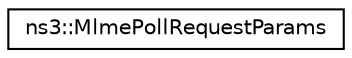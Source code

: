 digraph "Graphical Class Hierarchy"
{
 // LATEX_PDF_SIZE
  edge [fontname="Helvetica",fontsize="10",labelfontname="Helvetica",labelfontsize="10"];
  node [fontname="Helvetica",fontsize="10",shape=record];
  rankdir="LR";
  Node0 [label="ns3::MlmePollRequestParams",height=0.2,width=0.4,color="black", fillcolor="white", style="filled",URL="$structns3_1_1_mlme_poll_request_params.html",tooltip="MLME-POLL.request params."];
}
